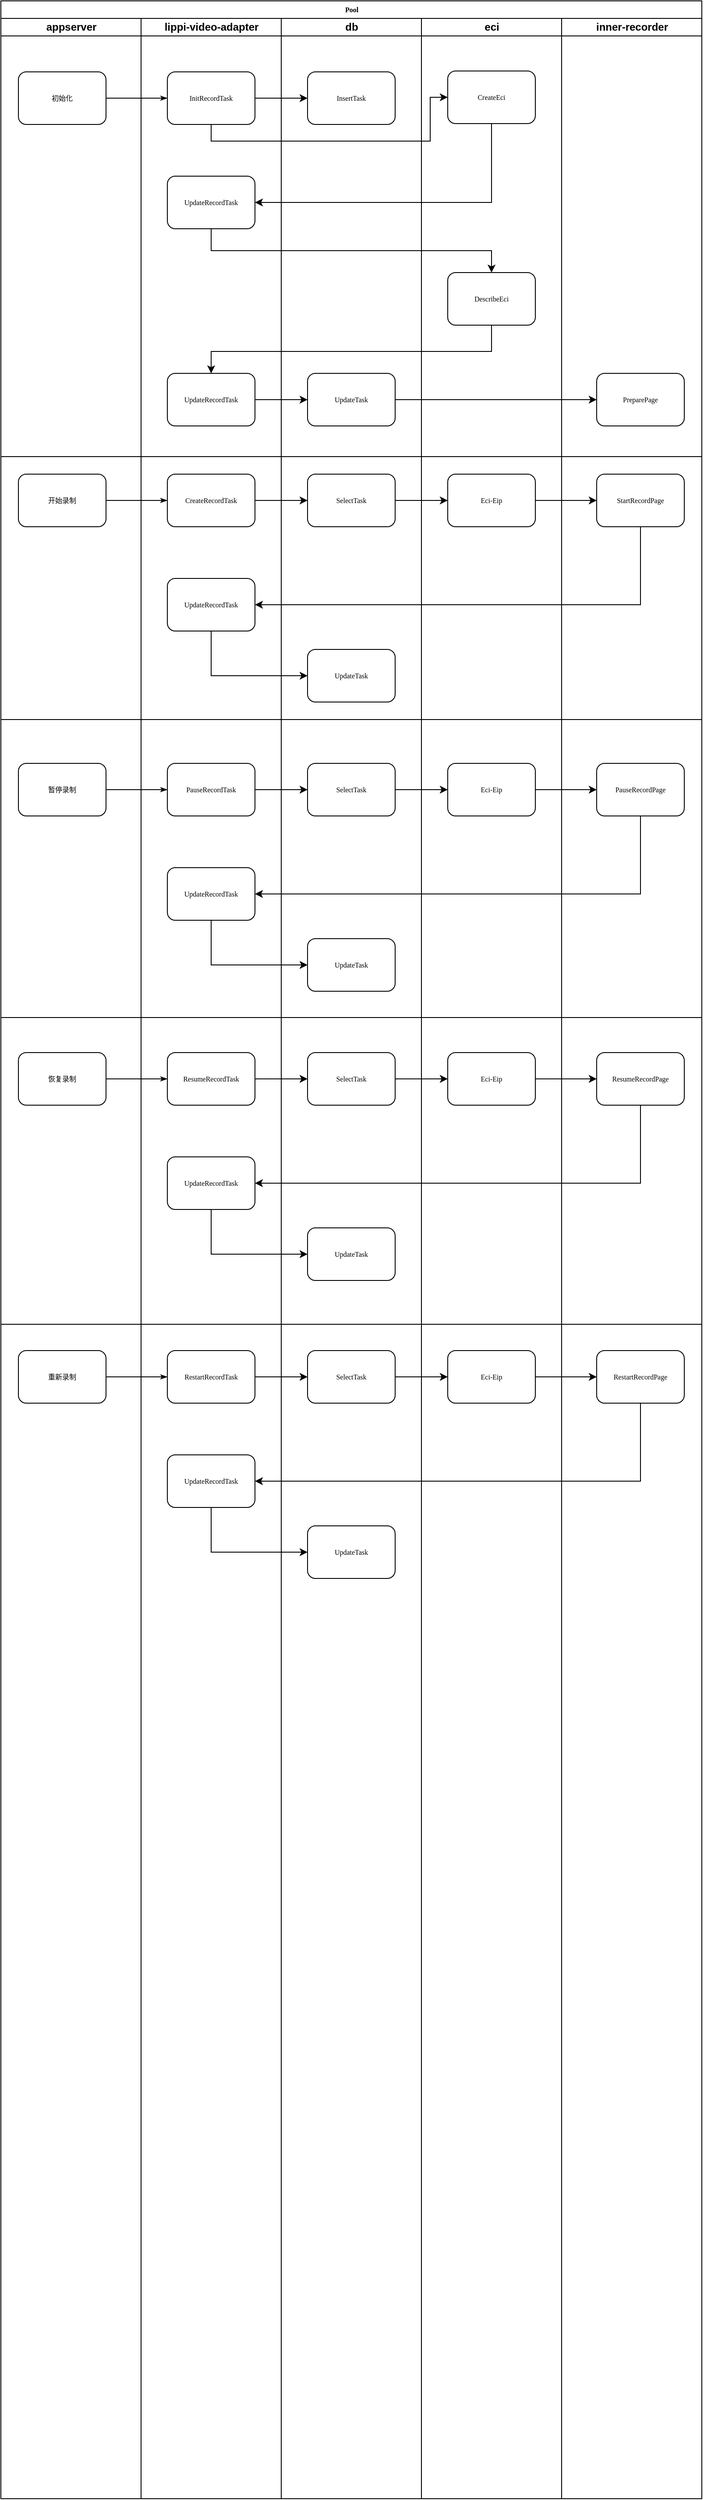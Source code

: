 <mxfile version="14.8.6" type="github">
  <diagram name="Page-1" id="74e2e168-ea6b-b213-b513-2b3c1d86103e">
    <mxGraphModel dx="1611" dy="1794" grid="1" gridSize="10" guides="1" tooltips="1" connect="1" arrows="1" fold="1" page="1" pageScale="1" pageWidth="1100" pageHeight="850" background="none" math="0" shadow="0">
      <root>
        <mxCell id="0" />
        <mxCell id="1" parent="0" />
        <mxCell id="77e6c97f196da883-1" value="Pool" style="swimlane;html=1;childLayout=stackLayout;startSize=20;rounded=0;shadow=0;labelBackgroundColor=none;strokeWidth=1;fontFamily=Verdana;fontSize=8;align=center;" parent="1" vertex="1">
          <mxGeometry x="70" y="-60" width="800" height="2850" as="geometry" />
        </mxCell>
        <mxCell id="77e6c97f196da883-26" style="edgeStyle=orthogonalEdgeStyle;rounded=1;html=1;labelBackgroundColor=none;startArrow=none;startFill=0;startSize=5;endArrow=classicThin;endFill=1;endSize=5;jettySize=auto;orthogonalLoop=1;strokeWidth=1;fontFamily=Verdana;fontSize=8" parent="77e6c97f196da883-1" source="77e6c97f196da883-8" target="77e6c97f196da883-11" edge="1">
          <mxGeometry relative="1" as="geometry" />
        </mxCell>
        <mxCell id="77e6c97f196da883-2" value="appserver" style="swimlane;html=1;startSize=20;" parent="77e6c97f196da883-1" vertex="1">
          <mxGeometry y="20" width="160" height="2830" as="geometry" />
        </mxCell>
        <mxCell id="77e6c97f196da883-8" value="初始化" style="rounded=1;whiteSpace=wrap;html=1;shadow=0;labelBackgroundColor=none;strokeWidth=1;fontFamily=Verdana;fontSize=8;align=center;" parent="77e6c97f196da883-2" vertex="1">
          <mxGeometry x="20" y="61" width="100" height="60" as="geometry" />
        </mxCell>
        <mxCell id="77e6c97f196da883-3" value="lippi-video-adapter" style="swimlane;html=1;startSize=20;" parent="77e6c97f196da883-1" vertex="1">
          <mxGeometry x="160" y="20" width="160" height="2830" as="geometry" />
        </mxCell>
        <mxCell id="77e6c97f196da883-11" value="InitRecordTask" style="rounded=1;whiteSpace=wrap;html=1;shadow=0;labelBackgroundColor=none;strokeWidth=1;fontFamily=Verdana;fontSize=8;align=center;" parent="77e6c97f196da883-3" vertex="1">
          <mxGeometry x="30" y="61" width="100" height="60" as="geometry" />
        </mxCell>
        <mxCell id="JTh4NQwazE_CQNcOJ4YT-9" value="UpdateRecordTask" style="rounded=1;whiteSpace=wrap;html=1;shadow=0;labelBackgroundColor=none;strokeWidth=1;fontFamily=Verdana;fontSize=8;align=center;" vertex="1" parent="77e6c97f196da883-3">
          <mxGeometry x="30" y="180" width="100" height="60" as="geometry" />
        </mxCell>
        <mxCell id="JTh4NQwazE_CQNcOJ4YT-72" value="" style="edgeStyle=orthogonalEdgeStyle;rounded=0;orthogonalLoop=1;jettySize=auto;html=1;entryX=0;entryY=0.5;entryDx=0;entryDy=0;" edge="1" parent="77e6c97f196da883-1" source="JTh4NQwazE_CQNcOJ4YT-13" target="JTh4NQwazE_CQNcOJ4YT-5">
          <mxGeometry relative="1" as="geometry">
            <mxPoint x="530" y="455" as="targetPoint" />
          </mxGeometry>
        </mxCell>
        <mxCell id="77e6c97f196da883-4" value="db" style="swimlane;html=1;startSize=20;" parent="77e6c97f196da883-1" vertex="1">
          <mxGeometry x="320" y="20" width="160" height="2830" as="geometry" />
        </mxCell>
        <mxCell id="JTh4NQwazE_CQNcOJ4YT-1" value="InsertTask" style="rounded=1;whiteSpace=wrap;html=1;shadow=0;labelBackgroundColor=none;strokeWidth=1;fontFamily=Verdana;fontSize=8;align=center;" vertex="1" parent="77e6c97f196da883-4">
          <mxGeometry x="30" y="61" width="100" height="60" as="geometry" />
        </mxCell>
        <mxCell id="JTh4NQwazE_CQNcOJ4YT-13" value="UpdateTask" style="rounded=1;whiteSpace=wrap;html=1;shadow=0;labelBackgroundColor=none;strokeWidth=1;fontFamily=Verdana;fontSize=8;align=center;" vertex="1" parent="77e6c97f196da883-4">
          <mxGeometry x="30" y="405" width="100" height="60" as="geometry" />
        </mxCell>
        <mxCell id="77e6c97f196da883-5" value="eci" style="swimlane;html=1;startSize=20;" parent="77e6c97f196da883-1" vertex="1">
          <mxGeometry x="480" y="20" width="160" height="2830" as="geometry" />
        </mxCell>
        <mxCell id="JTh4NQwazE_CQNcOJ4YT-4" value="CreateEci" style="rounded=1;whiteSpace=wrap;html=1;shadow=0;labelBackgroundColor=none;strokeWidth=1;fontFamily=Verdana;fontSize=8;align=center;" vertex="1" parent="77e6c97f196da883-5">
          <mxGeometry x="30" y="60" width="100" height="60" as="geometry" />
        </mxCell>
        <mxCell id="JTh4NQwazE_CQNcOJ4YT-65" value="DescribeEci" style="rounded=1;whiteSpace=wrap;html=1;shadow=0;labelBackgroundColor=none;strokeWidth=1;fontFamily=Verdana;fontSize=8;align=center;" vertex="1" parent="77e6c97f196da883-5">
          <mxGeometry x="30" y="290" width="100" height="60" as="geometry" />
        </mxCell>
        <mxCell id="77e6c97f196da883-6" value="inner-recorder" style="swimlane;html=1;startSize=20;" parent="77e6c97f196da883-1" vertex="1">
          <mxGeometry x="640" y="20" width="160" height="2830" as="geometry" />
        </mxCell>
        <mxCell id="JTh4NQwazE_CQNcOJ4YT-5" value="PreparePage" style="rounded=1;whiteSpace=wrap;html=1;shadow=0;labelBackgroundColor=none;strokeWidth=1;fontFamily=Verdana;fontSize=8;align=center;" vertex="1" parent="77e6c97f196da883-6">
          <mxGeometry x="40" y="405" width="100" height="60" as="geometry" />
        </mxCell>
        <mxCell id="JTh4NQwazE_CQNcOJ4YT-21" value="StartRecordPage" style="rounded=1;whiteSpace=wrap;html=1;shadow=0;labelBackgroundColor=none;strokeWidth=1;fontFamily=Verdana;fontSize=8;align=center;" vertex="1" parent="77e6c97f196da883-6">
          <mxGeometry x="40" y="520" width="100" height="60" as="geometry" />
        </mxCell>
        <mxCell id="JTh4NQwazE_CQNcOJ4YT-2" value="" style="edgeStyle=orthogonalEdgeStyle;rounded=0;orthogonalLoop=1;jettySize=auto;html=1;" edge="1" parent="77e6c97f196da883-1" source="77e6c97f196da883-11" target="JTh4NQwazE_CQNcOJ4YT-1">
          <mxGeometry relative="1" as="geometry" />
        </mxCell>
        <mxCell id="JTh4NQwazE_CQNcOJ4YT-3" value="" style="edgeStyle=orthogonalEdgeStyle;rounded=0;orthogonalLoop=1;jettySize=auto;html=1;entryX=0;entryY=0.5;entryDx=0;entryDy=0;" edge="1" parent="77e6c97f196da883-1" source="77e6c97f196da883-11" target="JTh4NQwazE_CQNcOJ4YT-4">
          <mxGeometry relative="1" as="geometry">
            <mxPoint x="540" y="140" as="targetPoint" />
            <Array as="points">
              <mxPoint x="240" y="160" />
              <mxPoint x="490" y="160" />
              <mxPoint x="490" y="110" />
            </Array>
          </mxGeometry>
        </mxCell>
        <mxCell id="JTh4NQwazE_CQNcOJ4YT-8" value="" style="edgeStyle=orthogonalEdgeStyle;rounded=0;orthogonalLoop=1;jettySize=auto;html=1;" edge="1" parent="77e6c97f196da883-1" source="JTh4NQwazE_CQNcOJ4YT-4">
          <mxGeometry relative="1" as="geometry">
            <mxPoint x="290" y="230" as="targetPoint" />
            <Array as="points">
              <mxPoint x="560" y="230" />
            </Array>
          </mxGeometry>
        </mxCell>
        <mxCell id="JTh4NQwazE_CQNcOJ4YT-66" value="" style="edgeStyle=orthogonalEdgeStyle;rounded=0;orthogonalLoop=1;jettySize=auto;html=1;exitX=0.5;exitY=1;exitDx=0;exitDy=0;" edge="1" parent="77e6c97f196da883-1" source="JTh4NQwazE_CQNcOJ4YT-9" target="JTh4NQwazE_CQNcOJ4YT-65">
          <mxGeometry relative="1" as="geometry" />
        </mxCell>
        <mxCell id="JTh4NQwazE_CQNcOJ4YT-70" value="" style="edgeStyle=orthogonalEdgeStyle;rounded=0;orthogonalLoop=1;jettySize=auto;html=1;" edge="1" parent="1" source="JTh4NQwazE_CQNcOJ4YT-10" target="JTh4NQwazE_CQNcOJ4YT-13">
          <mxGeometry relative="1" as="geometry" />
        </mxCell>
        <mxCell id="JTh4NQwazE_CQNcOJ4YT-10" value="UpdateRecordTask" style="rounded=1;whiteSpace=wrap;html=1;shadow=0;labelBackgroundColor=none;strokeWidth=1;fontFamily=Verdana;fontSize=8;align=center;" vertex="1" parent="1">
          <mxGeometry x="260" y="365" width="100" height="60" as="geometry" />
        </mxCell>
        <mxCell id="JTh4NQwazE_CQNcOJ4YT-15" value="开始录制" style="rounded=1;whiteSpace=wrap;html=1;shadow=0;labelBackgroundColor=none;strokeWidth=1;fontFamily=Verdana;fontSize=8;align=center;" vertex="1" parent="1">
          <mxGeometry x="90" y="480" width="100" height="60" as="geometry" />
        </mxCell>
        <mxCell id="JTh4NQwazE_CQNcOJ4YT-16" style="edgeStyle=orthogonalEdgeStyle;rounded=1;html=1;labelBackgroundColor=none;startArrow=none;startFill=0;startSize=5;endArrow=classicThin;endFill=1;endSize=5;jettySize=auto;orthogonalLoop=1;strokeWidth=1;fontFamily=Verdana;fontSize=8" edge="1" parent="1" source="JTh4NQwazE_CQNcOJ4YT-15" target="JTh4NQwazE_CQNcOJ4YT-17">
          <mxGeometry relative="1" as="geometry" />
        </mxCell>
        <mxCell id="JTh4NQwazE_CQNcOJ4YT-17" value="CreateRecordTask" style="rounded=1;whiteSpace=wrap;html=1;shadow=0;labelBackgroundColor=none;strokeWidth=1;fontFamily=Verdana;fontSize=8;align=center;" vertex="1" parent="1">
          <mxGeometry x="260" y="480" width="100" height="60" as="geometry" />
        </mxCell>
        <mxCell id="JTh4NQwazE_CQNcOJ4YT-30" value="" style="edgeStyle=orthogonalEdgeStyle;rounded=0;orthogonalLoop=1;jettySize=auto;html=1;" edge="1" parent="1" source="JTh4NQwazE_CQNcOJ4YT-18" target="JTh4NQwazE_CQNcOJ4YT-20">
          <mxGeometry relative="1" as="geometry" />
        </mxCell>
        <mxCell id="JTh4NQwazE_CQNcOJ4YT-18" value="SelectTask" style="rounded=1;whiteSpace=wrap;html=1;shadow=0;labelBackgroundColor=none;strokeWidth=1;fontFamily=Verdana;fontSize=8;align=center;" vertex="1" parent="1">
          <mxGeometry x="420" y="480" width="100" height="60" as="geometry" />
        </mxCell>
        <mxCell id="JTh4NQwazE_CQNcOJ4YT-19" value="UpdateTask" style="rounded=1;whiteSpace=wrap;html=1;shadow=0;labelBackgroundColor=none;strokeWidth=1;fontFamily=Verdana;fontSize=8;align=center;" vertex="1" parent="1">
          <mxGeometry x="420" y="680" width="100" height="60" as="geometry" />
        </mxCell>
        <mxCell id="JTh4NQwazE_CQNcOJ4YT-31" value="" style="edgeStyle=orthogonalEdgeStyle;rounded=0;orthogonalLoop=1;jettySize=auto;html=1;" edge="1" parent="1" source="JTh4NQwazE_CQNcOJ4YT-20" target="JTh4NQwazE_CQNcOJ4YT-21">
          <mxGeometry relative="1" as="geometry" />
        </mxCell>
        <mxCell id="JTh4NQwazE_CQNcOJ4YT-20" value="Eci-Eip" style="rounded=1;whiteSpace=wrap;html=1;shadow=0;labelBackgroundColor=none;strokeWidth=1;fontFamily=Verdana;fontSize=8;align=center;" vertex="1" parent="1">
          <mxGeometry x="580" y="480" width="100" height="60" as="geometry" />
        </mxCell>
        <mxCell id="JTh4NQwazE_CQNcOJ4YT-22" value="" style="edgeStyle=orthogonalEdgeStyle;rounded=0;orthogonalLoop=1;jettySize=auto;html=1;" edge="1" parent="1" source="JTh4NQwazE_CQNcOJ4YT-17" target="JTh4NQwazE_CQNcOJ4YT-18">
          <mxGeometry relative="1" as="geometry" />
        </mxCell>
        <mxCell id="JTh4NQwazE_CQNcOJ4YT-35" value="" style="edgeStyle=orthogonalEdgeStyle;rounded=0;orthogonalLoop=1;jettySize=auto;html=1;entryX=0;entryY=0.5;entryDx=0;entryDy=0;" edge="1" parent="1" source="JTh4NQwazE_CQNcOJ4YT-24" target="JTh4NQwazE_CQNcOJ4YT-19">
          <mxGeometry relative="1" as="geometry">
            <mxPoint x="310" y="739" as="targetPoint" />
            <Array as="points">
              <mxPoint x="310" y="710" />
            </Array>
          </mxGeometry>
        </mxCell>
        <mxCell id="JTh4NQwazE_CQNcOJ4YT-24" value="UpdateRecordTask" style="rounded=1;whiteSpace=wrap;html=1;shadow=0;labelBackgroundColor=none;strokeWidth=1;fontFamily=Verdana;fontSize=8;align=center;" vertex="1" parent="1">
          <mxGeometry x="260" y="599" width="100" height="60" as="geometry" />
        </mxCell>
        <mxCell id="JTh4NQwazE_CQNcOJ4YT-29" value="" style="edgeStyle=orthogonalEdgeStyle;rounded=0;orthogonalLoop=1;jettySize=auto;html=1;entryX=1;entryY=0.5;entryDx=0;entryDy=0;" edge="1" parent="1" source="JTh4NQwazE_CQNcOJ4YT-21" target="JTh4NQwazE_CQNcOJ4YT-24">
          <mxGeometry relative="1" as="geometry">
            <Array as="points">
              <mxPoint x="800" y="629" />
            </Array>
          </mxGeometry>
        </mxCell>
        <mxCell id="JTh4NQwazE_CQNcOJ4YT-32" value="" style="endArrow=none;html=1;" edge="1" parent="1">
          <mxGeometry width="50" height="50" relative="1" as="geometry">
            <mxPoint x="70" y="460" as="sourcePoint" />
            <mxPoint x="870" y="460" as="targetPoint" />
          </mxGeometry>
        </mxCell>
        <mxCell id="JTh4NQwazE_CQNcOJ4YT-33" value="" style="endArrow=none;html=1;" edge="1" parent="1">
          <mxGeometry width="50" height="50" relative="1" as="geometry">
            <mxPoint x="70" y="760" as="sourcePoint" />
            <mxPoint x="870" y="760" as="targetPoint" />
          </mxGeometry>
        </mxCell>
        <mxCell id="JTh4NQwazE_CQNcOJ4YT-36" value="PauseRecordPage" style="rounded=1;whiteSpace=wrap;html=1;shadow=0;labelBackgroundColor=none;strokeWidth=1;fontFamily=Verdana;fontSize=8;align=center;" vertex="1" parent="1">
          <mxGeometry x="750" y="810" width="100" height="60" as="geometry" />
        </mxCell>
        <mxCell id="JTh4NQwazE_CQNcOJ4YT-37" value="暂停录制" style="rounded=1;whiteSpace=wrap;html=1;shadow=0;labelBackgroundColor=none;strokeWidth=1;fontFamily=Verdana;fontSize=8;align=center;" vertex="1" parent="1">
          <mxGeometry x="90" y="810" width="100" height="60" as="geometry" />
        </mxCell>
        <mxCell id="JTh4NQwazE_CQNcOJ4YT-38" style="edgeStyle=orthogonalEdgeStyle;rounded=1;html=1;labelBackgroundColor=none;startArrow=none;startFill=0;startSize=5;endArrow=classicThin;endFill=1;endSize=5;jettySize=auto;orthogonalLoop=1;strokeWidth=1;fontFamily=Verdana;fontSize=8" edge="1" parent="1" source="JTh4NQwazE_CQNcOJ4YT-37" target="JTh4NQwazE_CQNcOJ4YT-39">
          <mxGeometry relative="1" as="geometry" />
        </mxCell>
        <mxCell id="JTh4NQwazE_CQNcOJ4YT-39" value="PauseRecordTask" style="rounded=1;whiteSpace=wrap;html=1;shadow=0;labelBackgroundColor=none;strokeWidth=1;fontFamily=Verdana;fontSize=8;align=center;" vertex="1" parent="1">
          <mxGeometry x="260" y="810" width="100" height="60" as="geometry" />
        </mxCell>
        <mxCell id="JTh4NQwazE_CQNcOJ4YT-40" value="" style="edgeStyle=orthogonalEdgeStyle;rounded=0;orthogonalLoop=1;jettySize=auto;html=1;" edge="1" parent="1" source="JTh4NQwazE_CQNcOJ4YT-41" target="JTh4NQwazE_CQNcOJ4YT-44">
          <mxGeometry relative="1" as="geometry" />
        </mxCell>
        <mxCell id="JTh4NQwazE_CQNcOJ4YT-41" value="SelectTask" style="rounded=1;whiteSpace=wrap;html=1;shadow=0;labelBackgroundColor=none;strokeWidth=1;fontFamily=Verdana;fontSize=8;align=center;" vertex="1" parent="1">
          <mxGeometry x="420" y="810" width="100" height="60" as="geometry" />
        </mxCell>
        <mxCell id="JTh4NQwazE_CQNcOJ4YT-42" value="UpdateTask" style="rounded=1;whiteSpace=wrap;html=1;shadow=0;labelBackgroundColor=none;strokeWidth=1;fontFamily=Verdana;fontSize=8;align=center;" vertex="1" parent="1">
          <mxGeometry x="420" y="1010" width="100" height="60" as="geometry" />
        </mxCell>
        <mxCell id="JTh4NQwazE_CQNcOJ4YT-43" value="" style="edgeStyle=orthogonalEdgeStyle;rounded=0;orthogonalLoop=1;jettySize=auto;html=1;" edge="1" parent="1" source="JTh4NQwazE_CQNcOJ4YT-44" target="JTh4NQwazE_CQNcOJ4YT-36">
          <mxGeometry relative="1" as="geometry" />
        </mxCell>
        <mxCell id="JTh4NQwazE_CQNcOJ4YT-44" value="Eci-Eip" style="rounded=1;whiteSpace=wrap;html=1;shadow=0;labelBackgroundColor=none;strokeWidth=1;fontFamily=Verdana;fontSize=8;align=center;" vertex="1" parent="1">
          <mxGeometry x="580" y="810" width="100" height="60" as="geometry" />
        </mxCell>
        <mxCell id="JTh4NQwazE_CQNcOJ4YT-45" value="" style="edgeStyle=orthogonalEdgeStyle;rounded=0;orthogonalLoop=1;jettySize=auto;html=1;" edge="1" parent="1" source="JTh4NQwazE_CQNcOJ4YT-39" target="JTh4NQwazE_CQNcOJ4YT-41">
          <mxGeometry relative="1" as="geometry" />
        </mxCell>
        <mxCell id="JTh4NQwazE_CQNcOJ4YT-46" value="" style="edgeStyle=orthogonalEdgeStyle;rounded=0;orthogonalLoop=1;jettySize=auto;html=1;entryX=0;entryY=0.5;entryDx=0;entryDy=0;" edge="1" parent="1" source="JTh4NQwazE_CQNcOJ4YT-47" target="JTh4NQwazE_CQNcOJ4YT-42">
          <mxGeometry relative="1" as="geometry">
            <mxPoint x="310" y="1069" as="targetPoint" />
            <Array as="points">
              <mxPoint x="310" y="1040" />
            </Array>
          </mxGeometry>
        </mxCell>
        <mxCell id="JTh4NQwazE_CQNcOJ4YT-47" value="UpdateRecordTask" style="rounded=1;whiteSpace=wrap;html=1;shadow=0;labelBackgroundColor=none;strokeWidth=1;fontFamily=Verdana;fontSize=8;align=center;" vertex="1" parent="1">
          <mxGeometry x="260" y="929" width="100" height="60" as="geometry" />
        </mxCell>
        <mxCell id="JTh4NQwazE_CQNcOJ4YT-48" value="" style="edgeStyle=orthogonalEdgeStyle;rounded=0;orthogonalLoop=1;jettySize=auto;html=1;entryX=1;entryY=0.5;entryDx=0;entryDy=0;" edge="1" parent="1" source="JTh4NQwazE_CQNcOJ4YT-36" target="JTh4NQwazE_CQNcOJ4YT-47">
          <mxGeometry relative="1" as="geometry">
            <Array as="points">
              <mxPoint x="800" y="959" />
            </Array>
          </mxGeometry>
        </mxCell>
        <mxCell id="JTh4NQwazE_CQNcOJ4YT-49" value="" style="endArrow=none;html=1;" edge="1" parent="1">
          <mxGeometry width="50" height="50" relative="1" as="geometry">
            <mxPoint x="70" y="1100" as="sourcePoint" />
            <mxPoint x="870" y="1100" as="targetPoint" />
          </mxGeometry>
        </mxCell>
        <mxCell id="JTh4NQwazE_CQNcOJ4YT-50" value="ResumeRecordPage" style="rounded=1;whiteSpace=wrap;html=1;shadow=0;labelBackgroundColor=none;strokeWidth=1;fontFamily=Verdana;fontSize=8;align=center;" vertex="1" parent="1">
          <mxGeometry x="750" y="1140" width="100" height="60" as="geometry" />
        </mxCell>
        <mxCell id="JTh4NQwazE_CQNcOJ4YT-51" value="恢复录制" style="rounded=1;whiteSpace=wrap;html=1;shadow=0;labelBackgroundColor=none;strokeWidth=1;fontFamily=Verdana;fontSize=8;align=center;" vertex="1" parent="1">
          <mxGeometry x="90" y="1140" width="100" height="60" as="geometry" />
        </mxCell>
        <mxCell id="JTh4NQwazE_CQNcOJ4YT-52" style="edgeStyle=orthogonalEdgeStyle;rounded=1;html=1;labelBackgroundColor=none;startArrow=none;startFill=0;startSize=5;endArrow=classicThin;endFill=1;endSize=5;jettySize=auto;orthogonalLoop=1;strokeWidth=1;fontFamily=Verdana;fontSize=8" edge="1" parent="1" source="JTh4NQwazE_CQNcOJ4YT-51" target="JTh4NQwazE_CQNcOJ4YT-53">
          <mxGeometry relative="1" as="geometry" />
        </mxCell>
        <mxCell id="JTh4NQwazE_CQNcOJ4YT-53" value="ResumeRecordTask" style="rounded=1;whiteSpace=wrap;html=1;shadow=0;labelBackgroundColor=none;strokeWidth=1;fontFamily=Verdana;fontSize=8;align=center;" vertex="1" parent="1">
          <mxGeometry x="260" y="1140" width="100" height="60" as="geometry" />
        </mxCell>
        <mxCell id="JTh4NQwazE_CQNcOJ4YT-54" value="" style="edgeStyle=orthogonalEdgeStyle;rounded=0;orthogonalLoop=1;jettySize=auto;html=1;" edge="1" parent="1" source="JTh4NQwazE_CQNcOJ4YT-55" target="JTh4NQwazE_CQNcOJ4YT-58">
          <mxGeometry relative="1" as="geometry" />
        </mxCell>
        <mxCell id="JTh4NQwazE_CQNcOJ4YT-55" value="SelectTask" style="rounded=1;whiteSpace=wrap;html=1;shadow=0;labelBackgroundColor=none;strokeWidth=1;fontFamily=Verdana;fontSize=8;align=center;" vertex="1" parent="1">
          <mxGeometry x="420" y="1140" width="100" height="60" as="geometry" />
        </mxCell>
        <mxCell id="JTh4NQwazE_CQNcOJ4YT-56" value="UpdateTask" style="rounded=1;whiteSpace=wrap;html=1;shadow=0;labelBackgroundColor=none;strokeWidth=1;fontFamily=Verdana;fontSize=8;align=center;" vertex="1" parent="1">
          <mxGeometry x="420" y="1340" width="100" height="60" as="geometry" />
        </mxCell>
        <mxCell id="JTh4NQwazE_CQNcOJ4YT-57" value="" style="edgeStyle=orthogonalEdgeStyle;rounded=0;orthogonalLoop=1;jettySize=auto;html=1;" edge="1" parent="1" source="JTh4NQwazE_CQNcOJ4YT-58" target="JTh4NQwazE_CQNcOJ4YT-50">
          <mxGeometry relative="1" as="geometry" />
        </mxCell>
        <mxCell id="JTh4NQwazE_CQNcOJ4YT-58" value="Eci-Eip" style="rounded=1;whiteSpace=wrap;html=1;shadow=0;labelBackgroundColor=none;strokeWidth=1;fontFamily=Verdana;fontSize=8;align=center;" vertex="1" parent="1">
          <mxGeometry x="580" y="1140" width="100" height="60" as="geometry" />
        </mxCell>
        <mxCell id="JTh4NQwazE_CQNcOJ4YT-59" value="" style="edgeStyle=orthogonalEdgeStyle;rounded=0;orthogonalLoop=1;jettySize=auto;html=1;" edge="1" parent="1" source="JTh4NQwazE_CQNcOJ4YT-53" target="JTh4NQwazE_CQNcOJ4YT-55">
          <mxGeometry relative="1" as="geometry" />
        </mxCell>
        <mxCell id="JTh4NQwazE_CQNcOJ4YT-60" value="" style="edgeStyle=orthogonalEdgeStyle;rounded=0;orthogonalLoop=1;jettySize=auto;html=1;entryX=0;entryY=0.5;entryDx=0;entryDy=0;" edge="1" parent="1" source="JTh4NQwazE_CQNcOJ4YT-61" target="JTh4NQwazE_CQNcOJ4YT-56">
          <mxGeometry relative="1" as="geometry">
            <mxPoint x="310" y="1399" as="targetPoint" />
            <Array as="points">
              <mxPoint x="310" y="1370" />
            </Array>
          </mxGeometry>
        </mxCell>
        <mxCell id="JTh4NQwazE_CQNcOJ4YT-61" value="UpdateRecordTask" style="rounded=1;whiteSpace=wrap;html=1;shadow=0;labelBackgroundColor=none;strokeWidth=1;fontFamily=Verdana;fontSize=8;align=center;" vertex="1" parent="1">
          <mxGeometry x="260" y="1259" width="100" height="60" as="geometry" />
        </mxCell>
        <mxCell id="JTh4NQwazE_CQNcOJ4YT-62" value="" style="edgeStyle=orthogonalEdgeStyle;rounded=0;orthogonalLoop=1;jettySize=auto;html=1;entryX=1;entryY=0.5;entryDx=0;entryDy=0;" edge="1" parent="1" source="JTh4NQwazE_CQNcOJ4YT-50" target="JTh4NQwazE_CQNcOJ4YT-61">
          <mxGeometry relative="1" as="geometry">
            <Array as="points">
              <mxPoint x="800" y="1289" />
            </Array>
          </mxGeometry>
        </mxCell>
        <mxCell id="JTh4NQwazE_CQNcOJ4YT-68" value="" style="edgeStyle=orthogonalEdgeStyle;rounded=0;orthogonalLoop=1;jettySize=auto;html=1;entryX=0.5;entryY=0;entryDx=0;entryDy=0;" edge="1" parent="1" source="JTh4NQwazE_CQNcOJ4YT-65" target="JTh4NQwazE_CQNcOJ4YT-10">
          <mxGeometry relative="1" as="geometry">
            <mxPoint x="400" y="270" as="targetPoint" />
            <Array as="points">
              <mxPoint x="630" y="340" />
              <mxPoint x="310" y="340" />
            </Array>
          </mxGeometry>
        </mxCell>
        <mxCell id="JTh4NQwazE_CQNcOJ4YT-100" value="RestartRecordPage" style="rounded=1;whiteSpace=wrap;html=1;shadow=0;labelBackgroundColor=none;strokeWidth=1;fontFamily=Verdana;fontSize=8;align=center;" vertex="1" parent="1">
          <mxGeometry x="750" y="1480" width="100" height="60" as="geometry" />
        </mxCell>
        <mxCell id="JTh4NQwazE_CQNcOJ4YT-101" value="重新录制" style="rounded=1;whiteSpace=wrap;html=1;shadow=0;labelBackgroundColor=none;strokeWidth=1;fontFamily=Verdana;fontSize=8;align=center;" vertex="1" parent="1">
          <mxGeometry x="90" y="1480" width="100" height="60" as="geometry" />
        </mxCell>
        <mxCell id="JTh4NQwazE_CQNcOJ4YT-102" style="edgeStyle=orthogonalEdgeStyle;rounded=1;html=1;labelBackgroundColor=none;startArrow=none;startFill=0;startSize=5;endArrow=classicThin;endFill=1;endSize=5;jettySize=auto;orthogonalLoop=1;strokeWidth=1;fontFamily=Verdana;fontSize=8" edge="1" parent="1" source="JTh4NQwazE_CQNcOJ4YT-101" target="JTh4NQwazE_CQNcOJ4YT-103">
          <mxGeometry relative="1" as="geometry" />
        </mxCell>
        <mxCell id="JTh4NQwazE_CQNcOJ4YT-103" value="RestartRecordTask" style="rounded=1;whiteSpace=wrap;html=1;shadow=0;labelBackgroundColor=none;strokeWidth=1;fontFamily=Verdana;fontSize=8;align=center;" vertex="1" parent="1">
          <mxGeometry x="260" y="1480" width="100" height="60" as="geometry" />
        </mxCell>
        <mxCell id="JTh4NQwazE_CQNcOJ4YT-104" value="" style="edgeStyle=orthogonalEdgeStyle;rounded=0;orthogonalLoop=1;jettySize=auto;html=1;" edge="1" parent="1" source="JTh4NQwazE_CQNcOJ4YT-105" target="JTh4NQwazE_CQNcOJ4YT-108">
          <mxGeometry relative="1" as="geometry" />
        </mxCell>
        <mxCell id="JTh4NQwazE_CQNcOJ4YT-105" value="SelectTask" style="rounded=1;whiteSpace=wrap;html=1;shadow=0;labelBackgroundColor=none;strokeWidth=1;fontFamily=Verdana;fontSize=8;align=center;" vertex="1" parent="1">
          <mxGeometry x="420" y="1480" width="100" height="60" as="geometry" />
        </mxCell>
        <mxCell id="JTh4NQwazE_CQNcOJ4YT-106" value="UpdateTask" style="rounded=1;whiteSpace=wrap;html=1;shadow=0;labelBackgroundColor=none;strokeWidth=1;fontFamily=Verdana;fontSize=8;align=center;" vertex="1" parent="1">
          <mxGeometry x="420" y="1680" width="100" height="60" as="geometry" />
        </mxCell>
        <mxCell id="JTh4NQwazE_CQNcOJ4YT-107" value="" style="edgeStyle=orthogonalEdgeStyle;rounded=0;orthogonalLoop=1;jettySize=auto;html=1;" edge="1" parent="1" source="JTh4NQwazE_CQNcOJ4YT-108" target="JTh4NQwazE_CQNcOJ4YT-100">
          <mxGeometry relative="1" as="geometry" />
        </mxCell>
        <mxCell id="JTh4NQwazE_CQNcOJ4YT-108" value="Eci-Eip" style="rounded=1;whiteSpace=wrap;html=1;shadow=0;labelBackgroundColor=none;strokeWidth=1;fontFamily=Verdana;fontSize=8;align=center;" vertex="1" parent="1">
          <mxGeometry x="580" y="1480" width="100" height="60" as="geometry" />
        </mxCell>
        <mxCell id="JTh4NQwazE_CQNcOJ4YT-109" value="" style="edgeStyle=orthogonalEdgeStyle;rounded=0;orthogonalLoop=1;jettySize=auto;html=1;" edge="1" parent="1" source="JTh4NQwazE_CQNcOJ4YT-103" target="JTh4NQwazE_CQNcOJ4YT-105">
          <mxGeometry relative="1" as="geometry" />
        </mxCell>
        <mxCell id="JTh4NQwazE_CQNcOJ4YT-110" value="" style="edgeStyle=orthogonalEdgeStyle;rounded=0;orthogonalLoop=1;jettySize=auto;html=1;entryX=0;entryY=0.5;entryDx=0;entryDy=0;" edge="1" parent="1" source="JTh4NQwazE_CQNcOJ4YT-111" target="JTh4NQwazE_CQNcOJ4YT-106">
          <mxGeometry relative="1" as="geometry">
            <mxPoint x="310" y="1739" as="targetPoint" />
            <Array as="points">
              <mxPoint x="310" y="1710" />
            </Array>
          </mxGeometry>
        </mxCell>
        <mxCell id="JTh4NQwazE_CQNcOJ4YT-111" value="UpdateRecordTask" style="rounded=1;whiteSpace=wrap;html=1;shadow=0;labelBackgroundColor=none;strokeWidth=1;fontFamily=Verdana;fontSize=8;align=center;" vertex="1" parent="1">
          <mxGeometry x="260" y="1599" width="100" height="60" as="geometry" />
        </mxCell>
        <mxCell id="JTh4NQwazE_CQNcOJ4YT-112" value="" style="edgeStyle=orthogonalEdgeStyle;rounded=0;orthogonalLoop=1;jettySize=auto;html=1;entryX=1;entryY=0.5;entryDx=0;entryDy=0;" edge="1" parent="1" source="JTh4NQwazE_CQNcOJ4YT-100" target="JTh4NQwazE_CQNcOJ4YT-111">
          <mxGeometry relative="1" as="geometry">
            <Array as="points">
              <mxPoint x="800" y="1629" />
            </Array>
          </mxGeometry>
        </mxCell>
        <mxCell id="JTh4NQwazE_CQNcOJ4YT-113" value="" style="endArrow=none;html=1;" edge="1" parent="1">
          <mxGeometry width="50" height="50" relative="1" as="geometry">
            <mxPoint x="70" y="1450" as="sourcePoint" />
            <mxPoint x="870" y="1450" as="targetPoint" />
          </mxGeometry>
        </mxCell>
      </root>
    </mxGraphModel>
  </diagram>
</mxfile>
